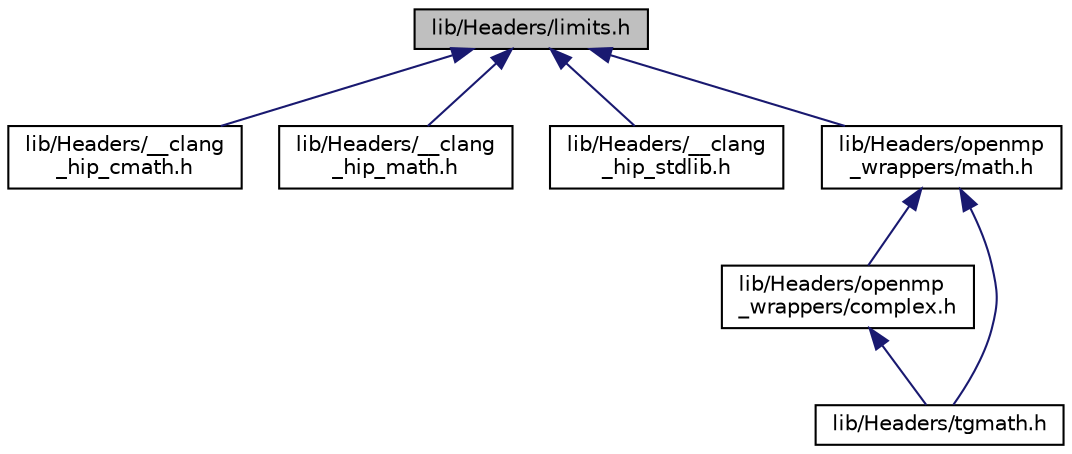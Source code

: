 digraph "lib/Headers/limits.h"
{
 // LATEX_PDF_SIZE
  bgcolor="transparent";
  edge [fontname="Helvetica",fontsize="10",labelfontname="Helvetica",labelfontsize="10"];
  node [fontname="Helvetica",fontsize="10",shape=record];
  Node1 [label="lib/Headers/limits.h",height=0.2,width=0.4,color="black", fillcolor="grey75", style="filled", fontcolor="black",tooltip=" "];
  Node1 -> Node2 [dir="back",color="midnightblue",fontsize="10",style="solid",fontname="Helvetica"];
  Node2 [label="lib/Headers/__clang\l_hip_cmath.h",height=0.2,width=0.4,color="black",URL="$____clang__hip__cmath_8h.html",tooltip=" "];
  Node1 -> Node3 [dir="back",color="midnightblue",fontsize="10",style="solid",fontname="Helvetica"];
  Node3 [label="lib/Headers/__clang\l_hip_math.h",height=0.2,width=0.4,color="black",URL="$____clang__hip__math_8h.html",tooltip=" "];
  Node1 -> Node4 [dir="back",color="midnightblue",fontsize="10",style="solid",fontname="Helvetica"];
  Node4 [label="lib/Headers/__clang\l_hip_stdlib.h",height=0.2,width=0.4,color="black",URL="$____clang__hip__stdlib_8h.html",tooltip=" "];
  Node1 -> Node5 [dir="back",color="midnightblue",fontsize="10",style="solid",fontname="Helvetica"];
  Node5 [label="lib/Headers/openmp\l_wrappers/math.h",height=0.2,width=0.4,color="black",URL="$math_8h.html",tooltip=" "];
  Node5 -> Node6 [dir="back",color="midnightblue",fontsize="10",style="solid",fontname="Helvetica"];
  Node6 [label="lib/Headers/openmp\l_wrappers/complex.h",height=0.2,width=0.4,color="black",URL="$complex_8h.html",tooltip=" "];
  Node6 -> Node7 [dir="back",color="midnightblue",fontsize="10",style="solid",fontname="Helvetica"];
  Node7 [label="lib/Headers/tgmath.h",height=0.2,width=0.4,color="black",URL="$tgmath_8h.html",tooltip=" "];
  Node5 -> Node7 [dir="back",color="midnightblue",fontsize="10",style="solid",fontname="Helvetica"];
}
